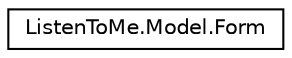 digraph "Graphical Class Hierarchy"
{
  edge [fontname="Helvetica",fontsize="10",labelfontname="Helvetica",labelfontsize="10"];
  node [fontname="Helvetica",fontsize="10",shape=record];
  rankdir="LR";
  Node0 [label="ListenToMe.Model.Form",height=0.2,width=0.4,color="black", fillcolor="white", style="filled",URL="$class_listen_to_me_1_1_model_1_1_form.html",tooltip="able to store Sections of the form. <reference>AdventureWorks in UWP sample projects at github</refer..."];
}
